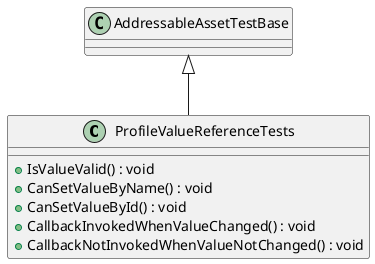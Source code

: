 @startuml
class ProfileValueReferenceTests {
    + IsValueValid() : void
    + CanSetValueByName() : void
    + CanSetValueById() : void
    + CallbackInvokedWhenValueChanged() : void
    + CallbackNotInvokedWhenValueNotChanged() : void
}
AddressableAssetTestBase <|-- ProfileValueReferenceTests
@enduml
